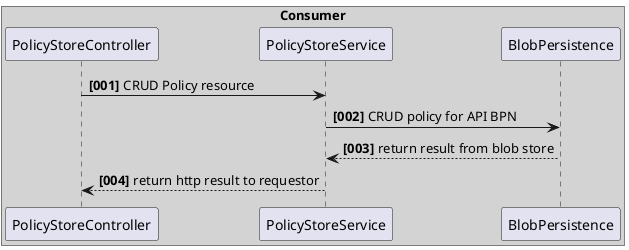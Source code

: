@startuml
'https://plantuml.com/sequence-diagram
skinparam shadowing false

autonumber "<b>[000]"
box "Consumer" #LightGrey
participant PolicyStoreController
participant PolicyStoreService
participant BlobPersistence


PolicyStoreController -> PolicyStoreService: CRUD Policy resource
PolicyStoreService -> BlobPersistence : CRUD policy for API BPN
PolicyStoreService <-- BlobPersistence : return result from blob store
PolicyStoreController <-- PolicyStoreService : return http result to requestor

@enduml